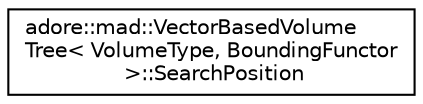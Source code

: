 digraph "Graphical Class Hierarchy"
{
 // LATEX_PDF_SIZE
  edge [fontname="Helvetica",fontsize="10",labelfontname="Helvetica",labelfontsize="10"];
  node [fontname="Helvetica",fontsize="10",shape=record];
  rankdir="LR";
  Node0 [label="adore::mad::VectorBasedVolume\lTree\< VolumeType, BoundingFunctor\l \>::SearchPosition",height=0.2,width=0.4,color="black", fillcolor="white", style="filled",URL="$structadore_1_1mad_1_1VectorBasedVolumeTree_1_1SearchPosition.html",tooltip=" "];
}
